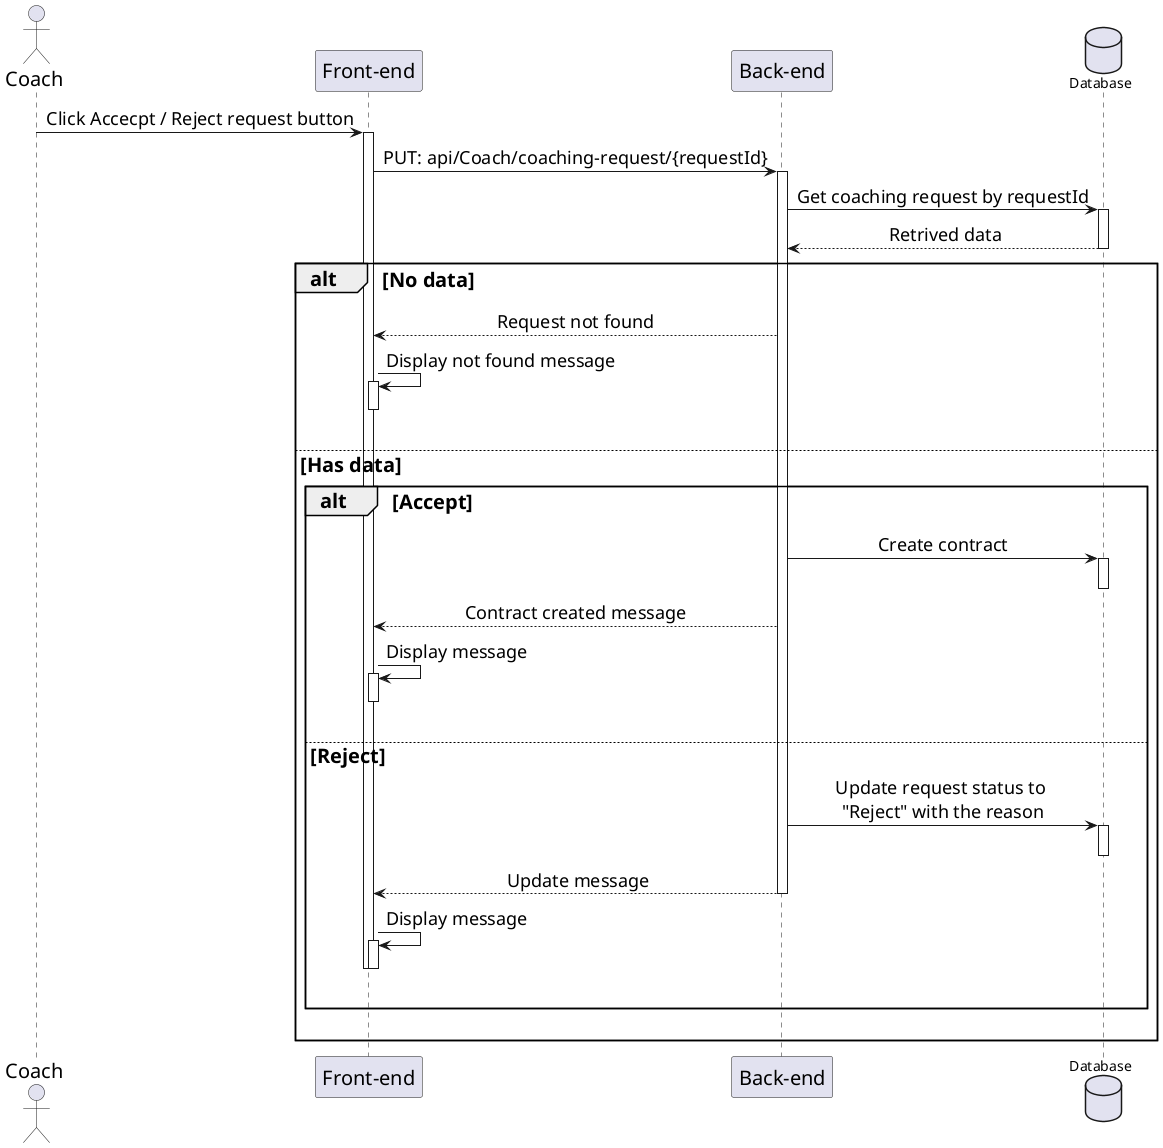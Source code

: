 @startuml AcceptRejectCoachingRequest
skinparam sequenceMessageAlign center
skinparam sequenceGroupFontSize 20
skinparam sequenceGroupHeaderFontSize 20
skinparam sequence {
    ParticipantFontSize 20
    ActorFontSize 20
    DatabaseFontSize 20
    ArrowFontSize 18
} 
actor Coach as coach
participant "Front-end" as client
participant "Back-end" as server 
database "Database" as db

coach -> client++ : Click Accecpt / Reject request button

client -> server++ : PUT: api/Coach/coaching-request/{requestId}
server -> db++ : Get coaching request by requestId
db --> server : Retrived data
deactivate db

alt No data
    server --> client : Request not found
    client -> client++ : Display not found message
    deactivate client
    |||
else Has data
    alt Accept
        server -> db++ : Create contract
        deactivate db
        server --> client : Contract created message
        client -> client++ : Display message
        deactivate
        |||
    else Reject
        server -> db++ : Update request status to \n"Reject" with the reason
        deactivate
        server --> client: Update message
        deactivate
        client -> client++: Display message
        deactivate
        deactivate
        |||
    end
    |||
end 

@enduml